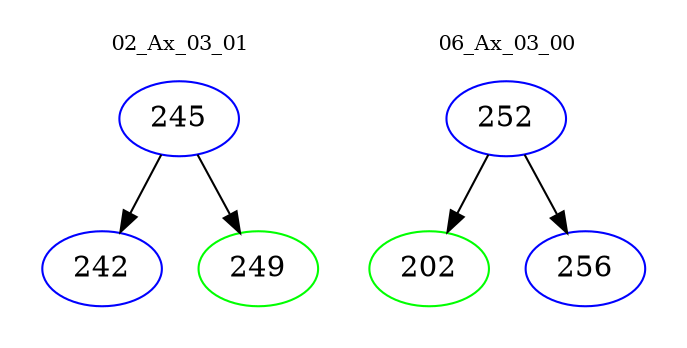 digraph{
subgraph cluster_0 {
color = white
label = "02_Ax_03_01";
fontsize=10;
T0_245 [label="245", color="blue"]
T0_245 -> T0_242 [color="black"]
T0_242 [label="242", color="blue"]
T0_245 -> T0_249 [color="black"]
T0_249 [label="249", color="green"]
}
subgraph cluster_1 {
color = white
label = "06_Ax_03_00";
fontsize=10;
T1_252 [label="252", color="blue"]
T1_252 -> T1_202 [color="black"]
T1_202 [label="202", color="green"]
T1_252 -> T1_256 [color="black"]
T1_256 [label="256", color="blue"]
}
}

